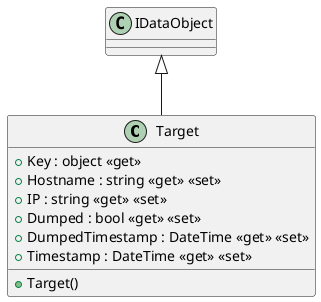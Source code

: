 @startuml
class Target {
    + Target()
    + Key : object <<get>>
    + Hostname : string <<get>> <<set>>
    + IP : string <<get>> <<set>>
    + Dumped : bool <<get>> <<set>>
    + DumpedTimestamp : DateTime <<get>> <<set>>
    + Timestamp : DateTime <<get>> <<set>>
}
IDataObject <|-- Target
@enduml
